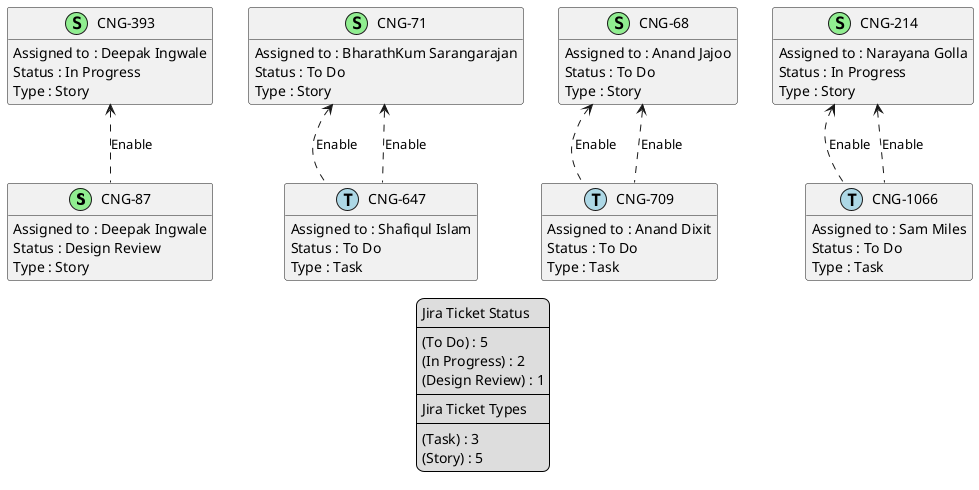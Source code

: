 @startuml
'https://plantuml.com/class-diagram

' GENERATE CLASS DIAGRAM ===========
' Generated at    : Mon Apr 15 12:46:42 CEST 2024

hide empty members

legend
Jira Ticket Status
----
(To Do) : 5
(In Progress) : 2
(Design Review) : 1
----
Jira Ticket Types
----
(Task) : 3
(Story) : 5
end legend


' Tickets =======
class "CNG-87" << (S,lightgreen) >> {
  Assigned to : Deepak Ingwale
  Status : Design Review
  Type : Story
}

class "CNG-647" << (T,lightblue) >> {
  Assigned to : Shafiqul Islam
  Status : To Do
  Type : Task
}

class "CNG-68" << (S,lightgreen) >> {
  Assigned to : Anand Jajoo
  Status : To Do
  Type : Story
}

class "CNG-393" << (S,lightgreen) >> {
  Assigned to : Deepak Ingwale
  Status : In Progress
  Type : Story
}

class "CNG-709" << (T,lightblue) >> {
  Assigned to : Anand Dixit
  Status : To Do
  Type : Task
}

class "CNG-71" << (S,lightgreen) >> {
  Assigned to : BharathKum Sarangarajan
  Status : To Do
  Type : Story
}

class "CNG-214" << (S,lightgreen) >> {
  Assigned to : Narayana Golla
  Status : In Progress
  Type : Story
}

class "CNG-1066" << (T,lightblue) >> {
  Assigned to : Sam Miles
  Status : To Do
  Type : Task
}



' Links =======
"CNG-214" <.. "CNG-1066" : Enable
"CNG-214" <.. "CNG-1066" : Enable
"CNG-68" <.. "CNG-709" : Enable
"CNG-68" <.. "CNG-709" : Enable
"CNG-393" <.. "CNG-87" : Enable
"CNG-71" <.. "CNG-647" : Enable
"CNG-71" <.. "CNG-647" : Enable


@enduml
